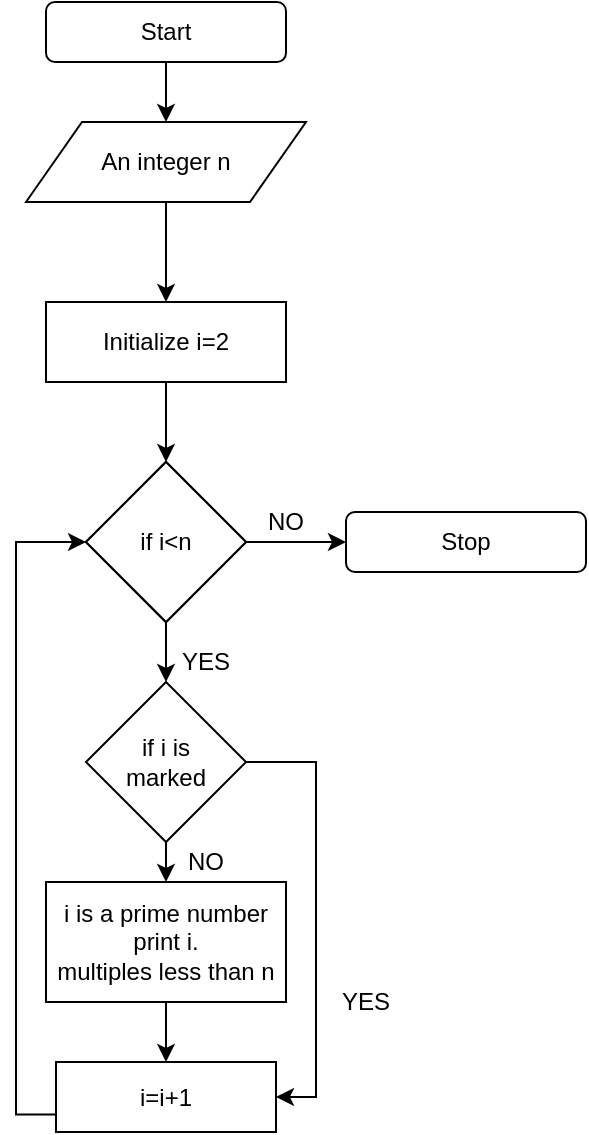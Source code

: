 <mxfile version="13.0.1" type="device" pages="3"><diagram id="C5RBs43oDa-KdzZeNtuy" name="Page-1"><mxGraphModel dx="297" dy="481" grid="1" gridSize="10" guides="1" tooltips="1" connect="1" arrows="1" fold="1" page="1" pageScale="1" pageWidth="827" pageHeight="1169" math="0" shadow="0"><root><mxCell id="WIyWlLk6GJQsqaUBKTNV-0"/><mxCell id="WIyWlLk6GJQsqaUBKTNV-1" parent="WIyWlLk6GJQsqaUBKTNV-0"/><mxCell id="_DjD3tabn6cVBwvVw_8O-12" style="edgeStyle=orthogonalEdgeStyle;rounded=0;orthogonalLoop=1;jettySize=auto;html=1;exitX=0.5;exitY=1;exitDx=0;exitDy=0;entryX=0.5;entryY=0;entryDx=0;entryDy=0;" edge="1" parent="WIyWlLk6GJQsqaUBKTNV-1" source="_DjD3tabn6cVBwvVw_8O-0" target="_DjD3tabn6cVBwvVw_8O-1"><mxGeometry relative="1" as="geometry"/></mxCell><mxCell id="_DjD3tabn6cVBwvVw_8O-0" value="Start" style="rounded=1;whiteSpace=wrap;html=1;" vertex="1" parent="WIyWlLk6GJQsqaUBKTNV-1"><mxGeometry x="330" y="20" width="120" height="30" as="geometry"/></mxCell><mxCell id="_DjD3tabn6cVBwvVw_8O-13" style="edgeStyle=orthogonalEdgeStyle;rounded=0;orthogonalLoop=1;jettySize=auto;html=1;exitX=0.5;exitY=1;exitDx=0;exitDy=0;entryX=0.5;entryY=0;entryDx=0;entryDy=0;" edge="1" parent="WIyWlLk6GJQsqaUBKTNV-1" source="_DjD3tabn6cVBwvVw_8O-1" target="_DjD3tabn6cVBwvVw_8O-3"><mxGeometry relative="1" as="geometry"/></mxCell><mxCell id="_DjD3tabn6cVBwvVw_8O-1" value="An integer n" style="shape=parallelogram;perimeter=parallelogramPerimeter;whiteSpace=wrap;html=1;" vertex="1" parent="WIyWlLk6GJQsqaUBKTNV-1"><mxGeometry x="320" y="80" width="140" height="40" as="geometry"/></mxCell><mxCell id="_DjD3tabn6cVBwvVw_8O-14" style="edgeStyle=orthogonalEdgeStyle;rounded=0;orthogonalLoop=1;jettySize=auto;html=1;exitX=0.5;exitY=1;exitDx=0;exitDy=0;entryX=0.5;entryY=0;entryDx=0;entryDy=0;" edge="1" parent="WIyWlLk6GJQsqaUBKTNV-1" source="_DjD3tabn6cVBwvVw_8O-3" target="_DjD3tabn6cVBwvVw_8O-7"><mxGeometry relative="1" as="geometry"/></mxCell><mxCell id="_DjD3tabn6cVBwvVw_8O-3" value="Initialize i=2" style="rounded=0;whiteSpace=wrap;html=1;" vertex="1" parent="WIyWlLk6GJQsqaUBKTNV-1"><mxGeometry x="330" y="170" width="120" height="40" as="geometry"/></mxCell><mxCell id="_DjD3tabn6cVBwvVw_8O-4" value="" style="rhombus;whiteSpace=wrap;html=1;" vertex="1" parent="WIyWlLk6GJQsqaUBKTNV-1"><mxGeometry x="350" y="250" width="80" height="80" as="geometry"/></mxCell><mxCell id="_DjD3tabn6cVBwvVw_8O-6" value="" style="rhombus;whiteSpace=wrap;html=1;" vertex="1" parent="WIyWlLk6GJQsqaUBKTNV-1"><mxGeometry x="350" y="250" width="80" height="80" as="geometry"/></mxCell><mxCell id="_DjD3tabn6cVBwvVw_8O-15" style="edgeStyle=orthogonalEdgeStyle;rounded=0;orthogonalLoop=1;jettySize=auto;html=1;exitX=0.5;exitY=1;exitDx=0;exitDy=0;entryX=0.5;entryY=0;entryDx=0;entryDy=0;" edge="1" parent="WIyWlLk6GJQsqaUBKTNV-1" source="_DjD3tabn6cVBwvVw_8O-7" target="_DjD3tabn6cVBwvVw_8O-8"><mxGeometry relative="1" as="geometry"/></mxCell><mxCell id="_DjD3tabn6cVBwvVw_8O-21" style="edgeStyle=orthogonalEdgeStyle;rounded=0;orthogonalLoop=1;jettySize=auto;html=1;exitX=1;exitY=0.5;exitDx=0;exitDy=0;entryX=0;entryY=0.5;entryDx=0;entryDy=0;" edge="1" parent="WIyWlLk6GJQsqaUBKTNV-1" source="_DjD3tabn6cVBwvVw_8O-7" target="_DjD3tabn6cVBwvVw_8O-9"><mxGeometry relative="1" as="geometry"/></mxCell><mxCell id="_DjD3tabn6cVBwvVw_8O-7" value="if i&amp;lt;n" style="rhombus;whiteSpace=wrap;html=1;" vertex="1" parent="WIyWlLk6GJQsqaUBKTNV-1"><mxGeometry x="350" y="250" width="80" height="80" as="geometry"/></mxCell><mxCell id="_DjD3tabn6cVBwvVw_8O-16" style="edgeStyle=orthogonalEdgeStyle;rounded=0;orthogonalLoop=1;jettySize=auto;html=1;exitX=0.5;exitY=1;exitDx=0;exitDy=0;entryX=0.5;entryY=0;entryDx=0;entryDy=0;" edge="1" parent="WIyWlLk6GJQsqaUBKTNV-1" source="_DjD3tabn6cVBwvVw_8O-8" target="_DjD3tabn6cVBwvVw_8O-10"><mxGeometry relative="1" as="geometry"/></mxCell><mxCell id="_DjD3tabn6cVBwvVw_8O-20" style="edgeStyle=orthogonalEdgeStyle;rounded=0;orthogonalLoop=1;jettySize=auto;html=1;exitX=1;exitY=0.5;exitDx=0;exitDy=0;entryX=1;entryY=0.5;entryDx=0;entryDy=0;" edge="1" parent="WIyWlLk6GJQsqaUBKTNV-1" source="_DjD3tabn6cVBwvVw_8O-8" target="_DjD3tabn6cVBwvVw_8O-11"><mxGeometry relative="1" as="geometry"/></mxCell><mxCell id="_DjD3tabn6cVBwvVw_8O-8" value="&lt;div&gt;if i is&lt;/div&gt;&lt;div&gt;marked&lt;br&gt;&lt;/div&gt;" style="rhombus;whiteSpace=wrap;html=1;" vertex="1" parent="WIyWlLk6GJQsqaUBKTNV-1"><mxGeometry x="350" y="360" width="80" height="80" as="geometry"/></mxCell><mxCell id="_DjD3tabn6cVBwvVw_8O-9" value="Stop" style="rounded=1;whiteSpace=wrap;html=1;" vertex="1" parent="WIyWlLk6GJQsqaUBKTNV-1"><mxGeometry x="480" y="275" width="120" height="30" as="geometry"/></mxCell><mxCell id="_DjD3tabn6cVBwvVw_8O-18" style="edgeStyle=orthogonalEdgeStyle;rounded=0;orthogonalLoop=1;jettySize=auto;html=1;exitX=0.5;exitY=1;exitDx=0;exitDy=0;entryX=0.5;entryY=0;entryDx=0;entryDy=0;" edge="1" parent="WIyWlLk6GJQsqaUBKTNV-1" source="_DjD3tabn6cVBwvVw_8O-10" target="_DjD3tabn6cVBwvVw_8O-11"><mxGeometry relative="1" as="geometry"/></mxCell><mxCell id="_DjD3tabn6cVBwvVw_8O-10" value="&lt;div&gt;i is a prime number&lt;/div&gt;&lt;div&gt;print i.&lt;/div&gt;&lt;div&gt;multiples less than n&lt;br&gt;&lt;/div&gt;" style="rounded=0;whiteSpace=wrap;html=1;" vertex="1" parent="WIyWlLk6GJQsqaUBKTNV-1"><mxGeometry x="330" y="460" width="120" height="60" as="geometry"/></mxCell><mxCell id="_DjD3tabn6cVBwvVw_8O-19" style="edgeStyle=orthogonalEdgeStyle;rounded=0;orthogonalLoop=1;jettySize=auto;html=1;exitX=0;exitY=0.75;exitDx=0;exitDy=0;entryX=0;entryY=0.5;entryDx=0;entryDy=0;" edge="1" parent="WIyWlLk6GJQsqaUBKTNV-1" source="_DjD3tabn6cVBwvVw_8O-11" target="_DjD3tabn6cVBwvVw_8O-7"><mxGeometry relative="1" as="geometry"/></mxCell><mxCell id="_DjD3tabn6cVBwvVw_8O-11" value="i=i+1" style="rounded=0;whiteSpace=wrap;html=1;" vertex="1" parent="WIyWlLk6GJQsqaUBKTNV-1"><mxGeometry x="335" y="550" width="110" height="35" as="geometry"/></mxCell><mxCell id="_DjD3tabn6cVBwvVw_8O-22" value="YES" style="text;html=1;strokeColor=none;fillColor=none;align=center;verticalAlign=middle;whiteSpace=wrap;rounded=0;" vertex="1" parent="WIyWlLk6GJQsqaUBKTNV-1"><mxGeometry x="390" y="340" width="40" height="20" as="geometry"/></mxCell><mxCell id="_DjD3tabn6cVBwvVw_8O-23" value="NO" style="text;html=1;strokeColor=none;fillColor=none;align=center;verticalAlign=middle;whiteSpace=wrap;rounded=0;" vertex="1" parent="WIyWlLk6GJQsqaUBKTNV-1"><mxGeometry x="430" y="270" width="40" height="20" as="geometry"/></mxCell><mxCell id="_DjD3tabn6cVBwvVw_8O-24" value="NO" style="text;html=1;strokeColor=none;fillColor=none;align=center;verticalAlign=middle;whiteSpace=wrap;rounded=0;" vertex="1" parent="WIyWlLk6GJQsqaUBKTNV-1"><mxGeometry x="390" y="440" width="40" height="20" as="geometry"/></mxCell><mxCell id="_DjD3tabn6cVBwvVw_8O-25" value="YES" style="text;html=1;strokeColor=none;fillColor=none;align=center;verticalAlign=middle;whiteSpace=wrap;rounded=0;" vertex="1" parent="WIyWlLk6GJQsqaUBKTNV-1"><mxGeometry x="470" y="510" width="40" height="20" as="geometry"/></mxCell></root></mxGraphModel></diagram><diagram id="EUumWoWd1O0rWJLbqyXO" name="Page-2"><mxGraphModel dx="322" dy="481" grid="1" gridSize="10" guides="1" tooltips="1" connect="1" arrows="1" fold="1" page="1" pageScale="1" pageWidth="850" pageHeight="1100" math="0" shadow="0"><root><mxCell id="t-zQNTFvgY2kyiME562y-0"/><mxCell id="t-zQNTFvgY2kyiME562y-1" parent="t-zQNTFvgY2kyiME562y-0"/><mxCell id="GDy3Yaf9lTCVnUbyoabJ-0" style="edgeStyle=orthogonalEdgeStyle;rounded=0;orthogonalLoop=1;jettySize=auto;html=1;exitX=0.5;exitY=1;exitDx=0;exitDy=0;" edge="1" parent="t-zQNTFvgY2kyiME562y-1" source="t-zQNTFvgY2kyiME562y-2" target="t-zQNTFvgY2kyiME562y-6"><mxGeometry relative="1" as="geometry"/></mxCell><mxCell id="t-zQNTFvgY2kyiME562y-2" value="input clinicians' diagnosia" style="rounded=0;whiteSpace=wrap;html=1;" vertex="1" parent="t-zQNTFvgY2kyiME562y-1"><mxGeometry x="360" y="90" width="180" height="40" as="geometry"/></mxCell><mxCell id="GDy3Yaf9lTCVnUbyoabJ-1" style="edgeStyle=orthogonalEdgeStyle;rounded=0;orthogonalLoop=1;jettySize=auto;html=1;exitX=0.5;exitY=1;exitDx=0;exitDy=0;entryX=0.5;entryY=0;entryDx=0;entryDy=0;" edge="1" parent="t-zQNTFvgY2kyiME562y-1" source="t-zQNTFvgY2kyiME562y-4" target="t-zQNTFvgY2kyiME562y-2"><mxGeometry relative="1" as="geometry"/></mxCell><mxCell id="t-zQNTFvgY2kyiME562y-4" value="Start" style="ellipse;whiteSpace=wrap;html=1;" vertex="1" parent="t-zQNTFvgY2kyiME562y-1"><mxGeometry x="390" y="30" width="120" height="30" as="geometry"/></mxCell><mxCell id="GDy3Yaf9lTCVnUbyoabJ-2" style="edgeStyle=orthogonalEdgeStyle;rounded=0;orthogonalLoop=1;jettySize=auto;html=1;exitX=0.5;exitY=1;exitDx=0;exitDy=0;entryX=0.5;entryY=0;entryDx=0;entryDy=0;" edge="1" parent="t-zQNTFvgY2kyiME562y-1" source="t-zQNTFvgY2kyiME562y-6" target="t-zQNTFvgY2kyiME562y-7"><mxGeometry relative="1" as="geometry"/></mxCell><mxCell id="t-zQNTFvgY2kyiME562y-6" value="word segmentatuon" style="rounded=0;whiteSpace=wrap;html=1;" vertex="1" parent="t-zQNTFvgY2kyiME562y-1"><mxGeometry x="360" y="160" width="180" height="40" as="geometry"/></mxCell><mxCell id="GDy3Yaf9lTCVnUbyoabJ-3" style="edgeStyle=orthogonalEdgeStyle;rounded=0;orthogonalLoop=1;jettySize=auto;html=1;exitX=0.5;exitY=1;exitDx=0;exitDy=0;entryX=0.5;entryY=0;entryDx=0;entryDy=0;" edge="1" parent="t-zQNTFvgY2kyiME562y-1" source="t-zQNTFvgY2kyiME562y-7" target="t-zQNTFvgY2kyiME562y-8"><mxGeometry relative="1" as="geometry"/></mxCell><mxCell id="t-zQNTFvgY2kyiME562y-7" value="calculate LCS" style="rounded=0;whiteSpace=wrap;html=1;" vertex="1" parent="t-zQNTFvgY2kyiME562y-1"><mxGeometry x="360" y="230" width="180" height="40" as="geometry"/></mxCell><mxCell id="GDy3Yaf9lTCVnUbyoabJ-4" style="edgeStyle=orthogonalEdgeStyle;rounded=0;orthogonalLoop=1;jettySize=auto;html=1;exitX=0.5;exitY=1;exitDx=0;exitDy=0;entryX=0.5;entryY=0;entryDx=0;entryDy=0;" edge="1" parent="t-zQNTFvgY2kyiME562y-1" source="t-zQNTFvgY2kyiME562y-8" target="t-zQNTFvgY2kyiME562y-9"><mxGeometry relative="1" as="geometry"/></mxCell><mxCell id="t-zQNTFvgY2kyiME562y-8" value="Measure similarity" style="rounded=0;whiteSpace=wrap;html=1;" vertex="1" parent="t-zQNTFvgY2kyiME562y-1"><mxGeometry x="360" y="300" width="180" height="40" as="geometry"/></mxCell><mxCell id="GDy3Yaf9lTCVnUbyoabJ-5" style="edgeStyle=orthogonalEdgeStyle;rounded=0;orthogonalLoop=1;jettySize=auto;html=1;exitX=0.5;exitY=1;exitDx=0;exitDy=0;entryX=0.5;entryY=0;entryDx=0;entryDy=0;" edge="1" parent="t-zQNTFvgY2kyiME562y-1" source="t-zQNTFvgY2kyiME562y-9" target="t-zQNTFvgY2kyiME562y-10"><mxGeometry relative="1" as="geometry"/></mxCell><mxCell id="t-zQNTFvgY2kyiME562y-9" value="output result" style="rounded=0;whiteSpace=wrap;html=1;" vertex="1" parent="t-zQNTFvgY2kyiME562y-1"><mxGeometry x="360" y="370" width="180" height="40" as="geometry"/></mxCell><mxCell id="t-zQNTFvgY2kyiME562y-10" value="End" style="ellipse;whiteSpace=wrap;html=1;" vertex="1" parent="t-zQNTFvgY2kyiME562y-1"><mxGeometry x="390" y="450" width="120" height="30" as="geometry"/></mxCell><mxCell id="GDy3Yaf9lTCVnUbyoabJ-6" style="edgeStyle=orthogonalEdgeStyle;rounded=0;orthogonalLoop=1;jettySize=auto;html=1;exitX=0;exitY=0.5;exitDx=0;exitDy=0;entryX=1;entryY=0.5;entryDx=0;entryDy=0;" edge="1" parent="t-zQNTFvgY2kyiME562y-1" source="t-zQNTFvgY2kyiME562y-11" target="t-zQNTFvgY2kyiME562y-2"><mxGeometry relative="1" as="geometry"/></mxCell><mxCell id="t-zQNTFvgY2kyiME562y-11" value="ICD-10 disease name from SDL" style="rounded=0;whiteSpace=wrap;html=1;" vertex="1" parent="t-zQNTFvgY2kyiME562y-1"><mxGeometry x="580" y="90" width="180" height="40" as="geometry"/></mxCell><mxCell id="GDy3Yaf9lTCVnUbyoabJ-7" style="edgeStyle=orthogonalEdgeStyle;rounded=0;orthogonalLoop=1;jettySize=auto;html=1;exitX=0;exitY=0.5;exitDx=0;exitDy=0;entryX=1;entryY=0.5;entryDx=0;entryDy=0;" edge="1" parent="t-zQNTFvgY2kyiME562y-1" source="t-zQNTFvgY2kyiME562y-12" target="t-zQNTFvgY2kyiME562y-6"><mxGeometry relative="1" as="geometry"/></mxCell><mxCell id="t-zQNTFvgY2kyiME562y-12" value="ICTCLAS" style="rounded=0;whiteSpace=wrap;html=1;" vertex="1" parent="t-zQNTFvgY2kyiME562y-1"><mxGeometry x="580" y="160" width="180" height="40" as="geometry"/></mxCell><mxCell id="GDy3Yaf9lTCVnUbyoabJ-8" style="edgeStyle=orthogonalEdgeStyle;rounded=0;orthogonalLoop=1;jettySize=auto;html=1;exitX=0;exitY=0.75;exitDx=0;exitDy=0;entryX=1;entryY=0.75;entryDx=0;entryDy=0;" edge="1" parent="t-zQNTFvgY2kyiME562y-1" source="t-zQNTFvgY2kyiME562y-13" target="t-zQNTFvgY2kyiME562y-7"><mxGeometry relative="1" as="geometry"/></mxCell><mxCell id="t-zQNTFvgY2kyiME562y-13" value="improved algorithm of LCS" style="rounded=0;whiteSpace=wrap;html=1;" vertex="1" parent="t-zQNTFvgY2kyiME562y-1"><mxGeometry x="580" y="230" width="180" height="40" as="geometry"/></mxCell><mxCell id="GDy3Yaf9lTCVnUbyoabJ-9" style="edgeStyle=orthogonalEdgeStyle;rounded=0;orthogonalLoop=1;jettySize=auto;html=1;exitX=0;exitY=0.5;exitDx=0;exitDy=0;entryX=1;entryY=0.5;entryDx=0;entryDy=0;" edge="1" parent="t-zQNTFvgY2kyiME562y-1" source="t-zQNTFvgY2kyiME562y-14" target="t-zQNTFvgY2kyiME562y-8"><mxGeometry relative="1" as="geometry"/></mxCell><mxCell id="t-zQNTFvgY2kyiME562y-14" value="&lt;div&gt;improved similarity&lt;/div&gt;&lt;div&gt;measure method &lt;br&gt;&lt;/div&gt;" style="rounded=0;whiteSpace=wrap;html=1;" vertex="1" parent="t-zQNTFvgY2kyiME562y-1"><mxGeometry x="580" y="300" width="180" height="40" as="geometry"/></mxCell></root></mxGraphModel></diagram><diagram id="0-1Q44mETuzyk6PICaKk" name="Page-3"><mxGraphModel dx="322" dy="481" grid="1" gridSize="10" guides="1" tooltips="1" connect="1" arrows="1" fold="1" page="1" pageScale="1" pageWidth="850" pageHeight="1100" math="0" shadow="0"><root><mxCell id="crPoQyjth6pOaAXbT1Xt-0"/><mxCell id="crPoQyjth6pOaAXbT1Xt-1" parent="crPoQyjth6pOaAXbT1Xt-0"/><mxCell id="crPoQyjth6pOaAXbT1Xt-10" style="edgeStyle=orthogonalEdgeStyle;rounded=0;orthogonalLoop=1;jettySize=auto;html=1;exitX=0.5;exitY=1;exitDx=0;exitDy=0;entryX=0.5;entryY=0;entryDx=0;entryDy=0;" edge="1" parent="crPoQyjth6pOaAXbT1Xt-1" source="crPoQyjth6pOaAXbT1Xt-2" target="crPoQyjth6pOaAXbT1Xt-3"><mxGeometry relative="1" as="geometry"/></mxCell><mxCell id="crPoQyjth6pOaAXbT1Xt-2" value="Start" style="ellipse;whiteSpace=wrap;html=1;" vertex="1" parent="crPoQyjth6pOaAXbT1Xt-1"><mxGeometry x="90" y="20" width="120" height="30" as="geometry"/></mxCell><mxCell id="crPoQyjth6pOaAXbT1Xt-11" style="edgeStyle=orthogonalEdgeStyle;rounded=0;orthogonalLoop=1;jettySize=auto;html=1;exitX=0.5;exitY=1;exitDx=0;exitDy=0;entryX=0.5;entryY=0;entryDx=0;entryDy=0;" edge="1" parent="crPoQyjth6pOaAXbT1Xt-1" source="crPoQyjth6pOaAXbT1Xt-3" target="crPoQyjth6pOaAXbT1Xt-4"><mxGeometry relative="1" as="geometry"/></mxCell><mxCell id="crPoQyjth6pOaAXbT1Xt-3" value="&lt;div&gt;i = 0; i&amp;lt;&lt;/div&gt;&lt;div&gt;bmBc.length; i++&lt;br&gt;&lt;/div&gt;" style="shape=hexagon;perimeter=hexagonPerimeter2;whiteSpace=wrap;html=1;" vertex="1" parent="crPoQyjth6pOaAXbT1Xt-1"><mxGeometry x="90" y="80" width="120" height="80" as="geometry"/></mxCell><mxCell id="crPoQyjth6pOaAXbT1Xt-13" style="edgeStyle=orthogonalEdgeStyle;rounded=0;orthogonalLoop=1;jettySize=auto;html=1;exitX=0.5;exitY=1;exitDx=0;exitDy=0;entryX=0.5;entryY=0;entryDx=0;entryDy=0;" edge="1" parent="crPoQyjth6pOaAXbT1Xt-1" source="crPoQyjth6pOaAXbT1Xt-4" target="crPoQyjth6pOaAXbT1Xt-5"><mxGeometry relative="1" as="geometry"/></mxCell><mxCell id="crPoQyjth6pOaAXbT1Xt-4" value="&lt;div&gt;bmBc[i] =&lt;/div&gt;&lt;div&gt;pattern.Length&lt;br&gt;&lt;/div&gt;" style="rounded=0;whiteSpace=wrap;html=1;" vertex="1" parent="crPoQyjth6pOaAXbT1Xt-1"><mxGeometry x="90" y="190" width="120" height="60" as="geometry"/></mxCell><mxCell id="crPoQyjth6pOaAXbT1Xt-14" style="edgeStyle=orthogonalEdgeStyle;rounded=0;orthogonalLoop=1;jettySize=auto;html=1;exitX=1;exitY=0.5;exitDx=0;exitDy=0;entryX=1;entryY=0.5;entryDx=0;entryDy=0;" edge="1" parent="crPoQyjth6pOaAXbT1Xt-1" source="crPoQyjth6pOaAXbT1Xt-5" target="crPoQyjth6pOaAXbT1Xt-3"><mxGeometry relative="1" as="geometry"/></mxCell><mxCell id="crPoQyjth6pOaAXbT1Xt-15" style="edgeStyle=orthogonalEdgeStyle;rounded=0;orthogonalLoop=1;jettySize=auto;html=1;exitX=0.5;exitY=1;exitDx=0;exitDy=0;entryX=0;entryY=0.5;entryDx=0;entryDy=0;" edge="1" parent="crPoQyjth6pOaAXbT1Xt-1" source="crPoQyjth6pOaAXbT1Xt-5" target="crPoQyjth6pOaAXbT1Xt-6"><mxGeometry relative="1" as="geometry"/></mxCell><mxCell id="crPoQyjth6pOaAXbT1Xt-5" value="i" style="ellipse;whiteSpace=wrap;html=1;" vertex="1" parent="crPoQyjth6pOaAXbT1Xt-1"><mxGeometry x="90" y="280" width="120" height="90" as="geometry"/></mxCell><mxCell id="crPoQyjth6pOaAXbT1Xt-19" style="edgeStyle=orthogonalEdgeStyle;rounded=0;orthogonalLoop=1;jettySize=auto;html=1;exitX=0.5;exitY=1;exitDx=0;exitDy=0;" edge="1" parent="crPoQyjth6pOaAXbT1Xt-1" source="crPoQyjth6pOaAXbT1Xt-6" target="crPoQyjth6pOaAXbT1Xt-7"><mxGeometry relative="1" as="geometry"/></mxCell><mxCell id="crPoQyjth6pOaAXbT1Xt-6" value="&lt;div&gt;i= 0; i&amp;lt;&lt;/div&gt;&lt;div&gt;pattern.length&lt;/div&gt;&lt;div&gt;1; i++&lt;br&gt;&lt;/div&gt;" style="shape=hexagon;perimeter=hexagonPerimeter2;whiteSpace=wrap;html=1;" vertex="1" parent="crPoQyjth6pOaAXbT1Xt-1"><mxGeometry x="305" y="30" width="120" height="80" as="geometry"/></mxCell><mxCell id="crPoQyjth6pOaAXbT1Xt-18" style="edgeStyle=orthogonalEdgeStyle;rounded=0;orthogonalLoop=1;jettySize=auto;html=1;exitX=0.5;exitY=1;exitDx=0;exitDy=0;entryX=0.5;entryY=0;entryDx=0;entryDy=0;" edge="1" parent="crPoQyjth6pOaAXbT1Xt-1" source="crPoQyjth6pOaAXbT1Xt-7" target="crPoQyjth6pOaAXbT1Xt-8"><mxGeometry relative="1" as="geometry"/></mxCell><mxCell id="crPoQyjth6pOaAXbT1Xt-7" value="&lt;div&gt;bmBc[pattern[i]] =&lt;/div&gt;&lt;div&gt;pattern.length -i -1&lt;br&gt;&lt;/div&gt;" style="rounded=0;whiteSpace=wrap;html=1;" vertex="1" parent="crPoQyjth6pOaAXbT1Xt-1"><mxGeometry x="305" y="150" width="120" height="60" as="geometry"/></mxCell><mxCell id="crPoQyjth6pOaAXbT1Xt-16" style="edgeStyle=orthogonalEdgeStyle;rounded=0;orthogonalLoop=1;jettySize=auto;html=1;exitX=1;exitY=0.5;exitDx=0;exitDy=0;entryX=1;entryY=0.5;entryDx=0;entryDy=0;" edge="1" parent="crPoQyjth6pOaAXbT1Xt-1" source="crPoQyjth6pOaAXbT1Xt-8" target="crPoQyjth6pOaAXbT1Xt-6"><mxGeometry relative="1" as="geometry"/></mxCell><mxCell id="crPoQyjth6pOaAXbT1Xt-17" style="edgeStyle=orthogonalEdgeStyle;rounded=0;orthogonalLoop=1;jettySize=auto;html=1;exitX=0.5;exitY=1;exitDx=0;exitDy=0;entryX=0.442;entryY=-0.05;entryDx=0;entryDy=0;entryPerimeter=0;" edge="1" parent="crPoQyjth6pOaAXbT1Xt-1" source="crPoQyjth6pOaAXbT1Xt-8" target="crPoQyjth6pOaAXbT1Xt-9"><mxGeometry relative="1" as="geometry"/></mxCell><mxCell id="crPoQyjth6pOaAXbT1Xt-8" value="i" style="ellipse;whiteSpace=wrap;html=1;" vertex="1" parent="crPoQyjth6pOaAXbT1Xt-1"><mxGeometry x="305" y="250" width="120" height="80" as="geometry"/></mxCell><mxCell id="crPoQyjth6pOaAXbT1Xt-9" value="End" style="ellipse;whiteSpace=wrap;html=1;" vertex="1" parent="crPoQyjth6pOaAXbT1Xt-1"><mxGeometry x="310" y="370" width="120" height="40" as="geometry"/></mxCell></root></mxGraphModel></diagram></mxfile>